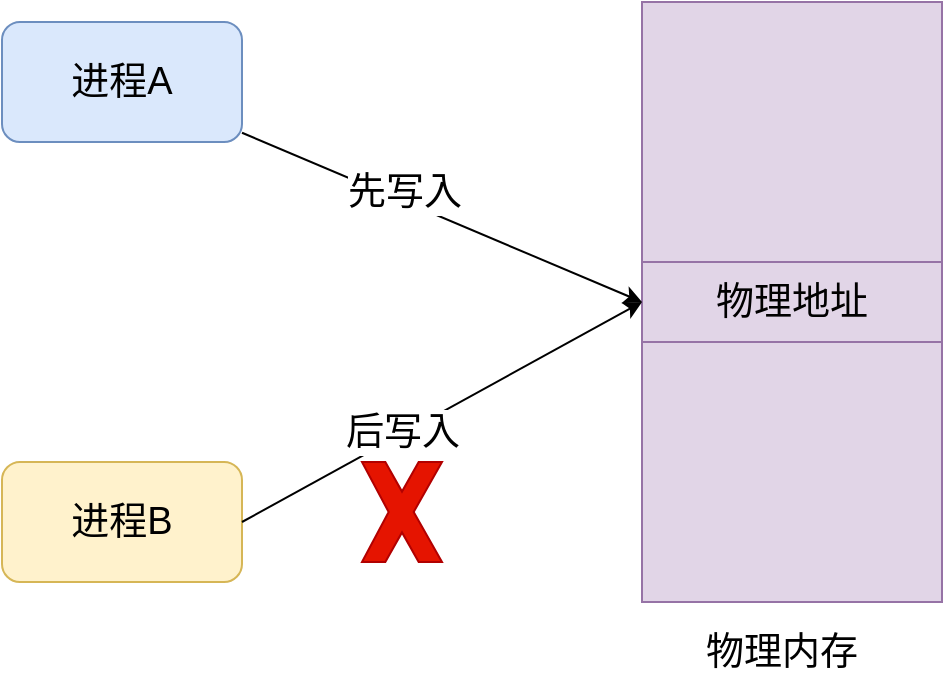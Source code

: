 <mxfile version="21.6.5" type="github">
  <diagram name="第 1 页" id="oDeeyap3DuxMffu3wm-Z">
    <mxGraphModel dx="880" dy="446" grid="1" gridSize="10" guides="1" tooltips="1" connect="1" arrows="1" fold="1" page="1" pageScale="1" pageWidth="827" pageHeight="1169" math="0" shadow="0">
      <root>
        <mxCell id="0" />
        <mxCell id="1" parent="0" />
        <mxCell id="xoERg0J3DvHLk7f1IiZZ-1" value="进程A" style="rounded=1;whiteSpace=wrap;html=1;fillColor=#dae8fc;strokeColor=#6c8ebf;fontSize=19;" vertex="1" parent="1">
          <mxGeometry x="110" y="100" width="120" height="60" as="geometry" />
        </mxCell>
        <mxCell id="xoERg0J3DvHLk7f1IiZZ-2" value="进程B" style="rounded=1;whiteSpace=wrap;html=1;fillColor=#fff2cc;strokeColor=#d6b656;fontSize=19;" vertex="1" parent="1">
          <mxGeometry x="110" y="320" width="120" height="60" as="geometry" />
        </mxCell>
        <mxCell id="xoERg0J3DvHLk7f1IiZZ-3" value="" style="rounded=0;whiteSpace=wrap;html=1;fillColor=#e1d5e7;strokeColor=#9673a6;fontSize=19;" vertex="1" parent="1">
          <mxGeometry x="430" y="90" width="150" height="300" as="geometry" />
        </mxCell>
        <mxCell id="xoERg0J3DvHLk7f1IiZZ-4" value="物理地址" style="rounded=0;whiteSpace=wrap;html=1;fillColor=#e1d5e7;strokeColor=#9673a6;fontSize=19;" vertex="1" parent="1">
          <mxGeometry x="430" y="220" width="150" height="40" as="geometry" />
        </mxCell>
        <mxCell id="xoERg0J3DvHLk7f1IiZZ-5" value="物理内存" style="text;html=1;strokeColor=none;fillColor=none;align=center;verticalAlign=middle;whiteSpace=wrap;rounded=0;fontSize=19;" vertex="1" parent="1">
          <mxGeometry x="460" y="400" width="80" height="30" as="geometry" />
        </mxCell>
        <mxCell id="xoERg0J3DvHLk7f1IiZZ-6" value="" style="endArrow=classic;html=1;rounded=0;entryX=0;entryY=0.5;entryDx=0;entryDy=0;fontSize=19;" edge="1" parent="1" source="xoERg0J3DvHLk7f1IiZZ-1" target="xoERg0J3DvHLk7f1IiZZ-4">
          <mxGeometry width="50" height="50" relative="1" as="geometry">
            <mxPoint x="390" y="260" as="sourcePoint" />
            <mxPoint x="440" y="210" as="targetPoint" />
          </mxGeometry>
        </mxCell>
        <mxCell id="xoERg0J3DvHLk7f1IiZZ-8" value="先写入" style="edgeLabel;html=1;align=center;verticalAlign=middle;resizable=0;points=[];fontSize=19;" vertex="1" connectable="0" parent="xoERg0J3DvHLk7f1IiZZ-6">
          <mxGeometry x="-0.357" y="1" relative="1" as="geometry">
            <mxPoint x="16" y="3" as="offset" />
          </mxGeometry>
        </mxCell>
        <mxCell id="xoERg0J3DvHLk7f1IiZZ-7" value="" style="endArrow=classic;html=1;rounded=0;exitX=1;exitY=0.5;exitDx=0;exitDy=0;entryX=0;entryY=0.5;entryDx=0;entryDy=0;fontSize=19;" edge="1" parent="1" source="xoERg0J3DvHLk7f1IiZZ-2" target="xoERg0J3DvHLk7f1IiZZ-4">
          <mxGeometry width="50" height="50" relative="1" as="geometry">
            <mxPoint x="390" y="260" as="sourcePoint" />
            <mxPoint x="440" y="210" as="targetPoint" />
          </mxGeometry>
        </mxCell>
        <mxCell id="xoERg0J3DvHLk7f1IiZZ-10" value="后写入" style="edgeLabel;html=1;align=center;verticalAlign=middle;resizable=0;points=[];fontSize=19;" vertex="1" connectable="0" parent="xoERg0J3DvHLk7f1IiZZ-7">
          <mxGeometry x="0.031" y="2" relative="1" as="geometry">
            <mxPoint x="-22" y="13" as="offset" />
          </mxGeometry>
        </mxCell>
        <mxCell id="xoERg0J3DvHLk7f1IiZZ-11" value="" style="verticalLabelPosition=bottom;verticalAlign=top;html=1;shape=mxgraph.basic.x;fillColor=#e51400;strokeColor=#B20000;fontColor=#ffffff;spacing=-1;fontSize=19;" vertex="1" parent="1">
          <mxGeometry x="290" y="320" width="40" height="50" as="geometry" />
        </mxCell>
      </root>
    </mxGraphModel>
  </diagram>
</mxfile>
